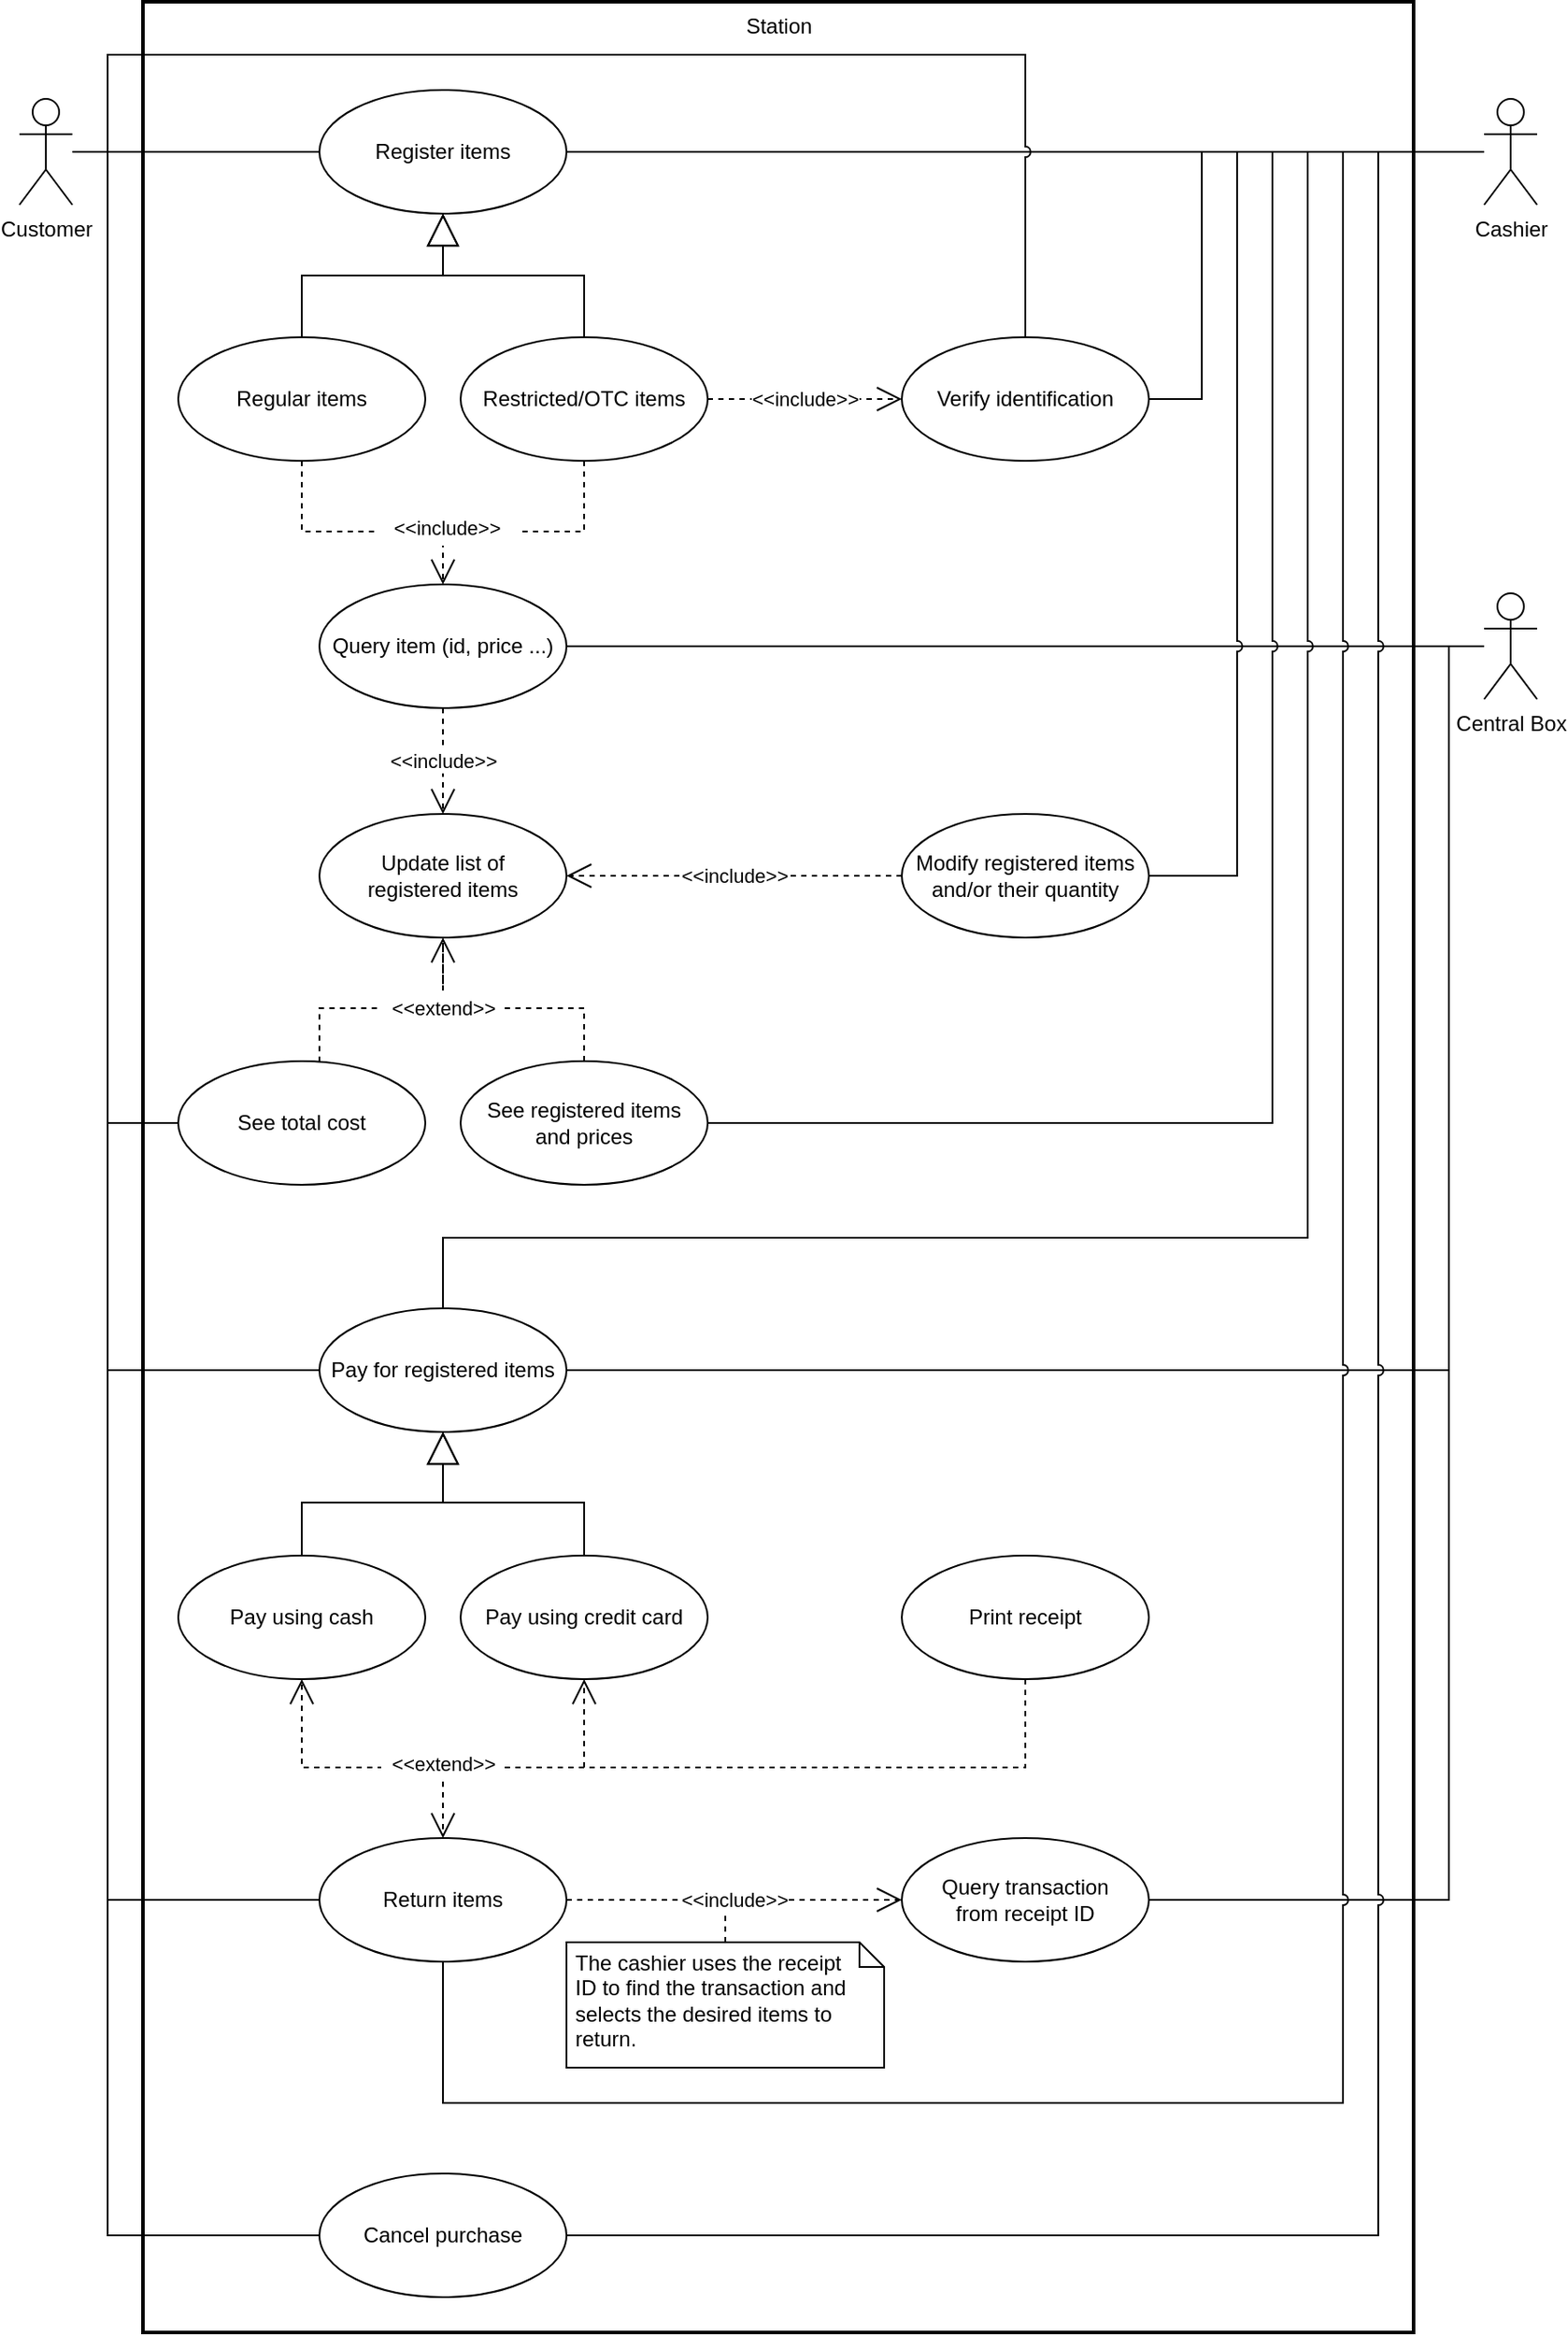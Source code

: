 <mxfile version="13.6.2" type="device"><diagram id="Y6f0YJVs11oIe5JjZaLs" name="Page-1"><mxGraphModel dx="1422" dy="822" grid="1" gridSize="10" guides="1" tooltips="1" connect="1" arrows="1" fold="1" page="1" pageScale="1" pageWidth="1654" pageHeight="1169" math="0" shadow="0"><root><mxCell id="0"/><mxCell id="1" parent="0"/><mxCell id="XMEntO4MuWR72I-b-z3g-2" value="Station" style="html=1;verticalAlign=top;movable=0;resizable=0;rotatable=0;deletable=0;editable=0;connectable=0;strokeWidth=2;" parent="1" vertex="1"><mxGeometry x="120" y="40" width="720" height="1320" as="geometry"/></mxCell><mxCell id="XMEntO4MuWR72I-b-z3g-18" style="edgeStyle=orthogonalEdgeStyle;rounded=0;orthogonalLoop=1;jettySize=auto;html=1;endArrow=none;endFill=0;" parent="1" source="XMEntO4MuWR72I-b-z3g-1" target="XMEntO4MuWR72I-b-z3g-14" edge="1"><mxGeometry relative="1" as="geometry"/></mxCell><mxCell id="XMEntO4MuWR72I-b-z3g-44" style="edgeStyle=orthogonalEdgeStyle;rounded=0;orthogonalLoop=1;jettySize=auto;html=1;endArrow=none;endFill=0;entryX=0;entryY=0.5;entryDx=0;entryDy=0;" parent="1" source="XMEntO4MuWR72I-b-z3g-1" target="XMEntO4MuWR72I-b-z3g-19" edge="1"><mxGeometry relative="1" as="geometry"><Array as="points"><mxPoint x="100" y="125"/><mxPoint x="100" y="675"/></Array></mxGeometry></mxCell><mxCell id="-qZa9iJqdjEdqCrQ5NW0-25" style="edgeStyle=orthogonalEdgeStyle;rounded=0;orthogonalLoop=1;jettySize=auto;html=1;endArrow=none;endFill=0;" parent="1" source="XMEntO4MuWR72I-b-z3g-1" target="XMEntO4MuWR72I-b-z3g-21" edge="1"><mxGeometry relative="1" as="geometry"><Array as="points"><mxPoint x="100" y="125"/><mxPoint x="100" y="815"/></Array></mxGeometry></mxCell><mxCell id="-qZa9iJqdjEdqCrQ5NW0-28" style="edgeStyle=orthogonalEdgeStyle;rounded=0;orthogonalLoop=1;jettySize=auto;html=1;endArrow=none;endFill=0;" parent="1" source="XMEntO4MuWR72I-b-z3g-1" target="XMEntO4MuWR72I-b-z3g-20" edge="1"><mxGeometry relative="1" as="geometry"><Array as="points"><mxPoint x="100" y="125"/><mxPoint x="100" y="1115"/></Array></mxGeometry></mxCell><mxCell id="-qZa9iJqdjEdqCrQ5NW0-32" style="edgeStyle=orthogonalEdgeStyle;rounded=0;jumpStyle=arc;orthogonalLoop=1;jettySize=auto;html=1;endArrow=none;endFill=0;" parent="1" source="XMEntO4MuWR72I-b-z3g-1" target="XMEntO4MuWR72I-b-z3g-24" edge="1"><mxGeometry relative="1" as="geometry"><Array as="points"><mxPoint x="100" y="125"/><mxPoint x="100" y="1305"/></Array></mxGeometry></mxCell><mxCell id="XMEntO4MuWR72I-b-z3g-1" value="&lt;span style=&quot;background-color: rgb(255 , 255 , 255)&quot;&gt;Customer&lt;/span&gt;" style="shape=umlActor;verticalLabelPosition=bottom;verticalAlign=top;html=1;" parent="1" vertex="1"><mxGeometry x="50" y="95" width="30" height="60" as="geometry"/></mxCell><mxCell id="XMEntO4MuWR72I-b-z3g-55" style="edgeStyle=orthogonalEdgeStyle;rounded=0;orthogonalLoop=1;jettySize=auto;html=1;entryX=1;entryY=0.5;entryDx=0;entryDy=0;endArrow=none;endFill=0;fontSize=11;" parent="1" source="XMEntO4MuWR72I-b-z3g-4" target="XMEntO4MuWR72I-b-z3g-40" edge="1"><mxGeometry relative="1" as="geometry"/></mxCell><mxCell id="-qZa9iJqdjEdqCrQ5NW0-24" style="edgeStyle=orthogonalEdgeStyle;rounded=0;orthogonalLoop=1;jettySize=auto;html=1;endArrow=none;endFill=0;" parent="1" source="XMEntO4MuWR72I-b-z3g-4" target="-qZa9iJqdjEdqCrQ5NW0-19" edge="1"><mxGeometry relative="1" as="geometry"><Array as="points"><mxPoint x="860" y="405"/><mxPoint x="860" y="1115"/></Array></mxGeometry></mxCell><mxCell id="-qZa9iJqdjEdqCrQ5NW0-27" style="edgeStyle=orthogonalEdgeStyle;rounded=0;orthogonalLoop=1;jettySize=auto;html=1;endArrow=none;endFill=0;" parent="1" source="XMEntO4MuWR72I-b-z3g-4" target="XMEntO4MuWR72I-b-z3g-21" edge="1"><mxGeometry relative="1" as="geometry"><Array as="points"><mxPoint x="860" y="405"/><mxPoint x="860" y="815"/></Array></mxGeometry></mxCell><mxCell id="XMEntO4MuWR72I-b-z3g-4" value="Central Box" style="shape=umlActor;verticalLabelPosition=bottom;verticalAlign=top;html=1;" parent="1" vertex="1"><mxGeometry x="880" y="375" width="30" height="60" as="geometry"/></mxCell><mxCell id="XMEntO4MuWR72I-b-z3g-43" style="edgeStyle=orthogonalEdgeStyle;rounded=0;orthogonalLoop=1;jettySize=auto;html=1;endArrow=none;endFill=0;" parent="1" source="XMEntO4MuWR72I-b-z3g-9" target="XMEntO4MuWR72I-b-z3g-14" edge="1"><mxGeometry relative="1" as="geometry"/></mxCell><mxCell id="-qZa9iJqdjEdqCrQ5NW0-30" style="edgeStyle=orthogonalEdgeStyle;rounded=0;jumpStyle=arc;orthogonalLoop=1;jettySize=auto;html=1;endArrow=none;endFill=0;" parent="1" source="XMEntO4MuWR72I-b-z3g-9" target="XMEntO4MuWR72I-b-z3g-20" edge="1"><mxGeometry relative="1" as="geometry"><Array as="points"><mxPoint x="800" y="125"/><mxPoint x="800" y="1230"/><mxPoint x="290" y="1230"/></Array></mxGeometry></mxCell><mxCell id="-qZa9iJqdjEdqCrQ5NW0-33" style="edgeStyle=orthogonalEdgeStyle;rounded=0;jumpStyle=arc;orthogonalLoop=1;jettySize=auto;html=1;endArrow=none;endFill=0;" parent="1" source="XMEntO4MuWR72I-b-z3g-9" target="XMEntO4MuWR72I-b-z3g-24" edge="1"><mxGeometry relative="1" as="geometry"><Array as="points"><mxPoint x="820" y="125"/><mxPoint x="820" y="1305"/></Array></mxGeometry></mxCell><mxCell id="XMEntO4MuWR72I-b-z3g-9" value="Cashier" style="shape=umlActor;verticalLabelPosition=bottom;verticalAlign=top;html=1;" parent="1" vertex="1"><mxGeometry x="880" y="95" width="30" height="60" as="geometry"/></mxCell><mxCell id="XMEntO4MuWR72I-b-z3g-14" value="Register items" style="ellipse;whiteSpace=wrap;html=1;" parent="1" vertex="1"><mxGeometry x="220" y="90" width="140" height="70" as="geometry"/></mxCell><mxCell id="XMEntO4MuWR72I-b-z3g-19" value="See total cost" style="ellipse;whiteSpace=wrap;html=1;" parent="1" vertex="1"><mxGeometry x="140" y="640" width="140" height="70" as="geometry"/></mxCell><mxCell id="XMEntO4MuWR72I-b-z3g-20" value="Return items" style="ellipse;whiteSpace=wrap;html=1;" parent="1" vertex="1"><mxGeometry x="220" y="1080" width="140" height="70" as="geometry"/></mxCell><mxCell id="XMEntO4MuWR72I-b-z3g-21" value="Pay for registered items" style="ellipse;whiteSpace=wrap;html=1;" parent="1" vertex="1"><mxGeometry x="220" y="780" width="140" height="70" as="geometry"/></mxCell><mxCell id="XMEntO4MuWR72I-b-z3g-22" value="Print receipt" style="ellipse;whiteSpace=wrap;html=1;" parent="1" vertex="1"><mxGeometry x="550" y="920" width="140" height="70" as="geometry"/></mxCell><mxCell id="XMEntO4MuWR72I-b-z3g-23" value="Modify registered items and/or their quantity" style="ellipse;whiteSpace=wrap;html=1;" parent="1" vertex="1"><mxGeometry x="550" y="500" width="140" height="70" as="geometry"/></mxCell><mxCell id="XMEntO4MuWR72I-b-z3g-24" value="Cancel purchase" style="ellipse;whiteSpace=wrap;html=1;" parent="1" vertex="1"><mxGeometry x="220" y="1270" width="140" height="70" as="geometry"/></mxCell><mxCell id="XMEntO4MuWR72I-b-z3g-39" style="edgeStyle=orthogonalEdgeStyle;rounded=0;orthogonalLoop=1;jettySize=auto;html=1;endArrow=none;endFill=0;" parent="1" source="XMEntO4MuWR72I-b-z3g-30" target="XMEntO4MuWR72I-b-z3g-9" edge="1"><mxGeometry relative="1" as="geometry"><Array as="points"><mxPoint x="720" y="265"/><mxPoint x="720" y="125"/></Array></mxGeometry></mxCell><mxCell id="XMEntO4MuWR72I-b-z3g-30" value="Verify identification" style="ellipse;whiteSpace=wrap;html=1;" parent="1" vertex="1"><mxGeometry x="550" y="230" width="140" height="70" as="geometry"/></mxCell><mxCell id="XMEntO4MuWR72I-b-z3g-51" style="edgeStyle=orthogonalEdgeStyle;rounded=0;orthogonalLoop=1;jettySize=auto;html=1;entryX=0.5;entryY=0;entryDx=0;entryDy=0;endArrow=none;endFill=0;dashed=1;" parent="1" source="XMEntO4MuWR72I-b-z3g-31" target="XMEntO4MuWR72I-b-z3g-40" edge="1"><mxGeometry relative="1" as="geometry"><Array as="points"><mxPoint x="370" y="340"/><mxPoint x="290" y="340"/></Array></mxGeometry></mxCell><mxCell id="XMEntO4MuWR72I-b-z3g-31" value="Restricted/OTC items" style="ellipse;whiteSpace=wrap;html=1;" parent="1" vertex="1"><mxGeometry x="300" y="230" width="140" height="70" as="geometry"/></mxCell><mxCell id="XMEntO4MuWR72I-b-z3g-33" value="" style="endArrow=block;endSize=16;endFill=0;html=1;edgeStyle=orthogonalEdgeStyle;rounded=0;exitX=0.5;exitY=0;exitDx=0;exitDy=0;" parent="1" source="XMEntO4MuWR72I-b-z3g-31" target="XMEntO4MuWR72I-b-z3g-14" edge="1"><mxGeometry width="160" relative="1" as="geometry"><mxPoint x="390" y="270" as="sourcePoint"/><mxPoint x="550" y="270" as="targetPoint"/></mxGeometry></mxCell><mxCell id="XMEntO4MuWR72I-b-z3g-34" value="&amp;lt;&amp;lt;include&amp;gt;&amp;gt;" style="endArrow=open;endSize=12;dashed=1;html=1;exitX=1;exitY=0.5;exitDx=0;exitDy=0;rounded=0;edgeStyle=orthogonalEdgeStyle;" parent="1" source="XMEntO4MuWR72I-b-z3g-31" target="XMEntO4MuWR72I-b-z3g-30" edge="1"><mxGeometry width="160" relative="1" as="geometry"><mxPoint x="390" y="270" as="sourcePoint"/><mxPoint x="550" y="270" as="targetPoint"/></mxGeometry></mxCell><mxCell id="XMEntO4MuWR72I-b-z3g-50" style="edgeStyle=orthogonalEdgeStyle;rounded=0;orthogonalLoop=1;jettySize=auto;html=1;entryX=0.5;entryY=0;entryDx=0;entryDy=0;endArrow=open;endFill=0;dashed=1;startSize=12;endSize=12;exitX=0.5;exitY=1;exitDx=0;exitDy=0;" parent="1" source="XMEntO4MuWR72I-b-z3g-36" target="XMEntO4MuWR72I-b-z3g-40" edge="1"><mxGeometry relative="1" as="geometry"><Array as="points"><mxPoint x="210" y="340"/><mxPoint x="290" y="340"/></Array></mxGeometry></mxCell><mxCell id="XMEntO4MuWR72I-b-z3g-36" value="Regular items" style="ellipse;whiteSpace=wrap;html=1;" parent="1" vertex="1"><mxGeometry x="140" y="230" width="140" height="70" as="geometry"/></mxCell><mxCell id="XMEntO4MuWR72I-b-z3g-38" value="" style="endArrow=block;endSize=16;endFill=0;html=1;edgeStyle=orthogonalEdgeStyle;rounded=0;exitX=0.5;exitY=0;exitDx=0;exitDy=0;" parent="1" source="XMEntO4MuWR72I-b-z3g-36" target="XMEntO4MuWR72I-b-z3g-14" edge="1"><mxGeometry width="160" relative="1" as="geometry"><mxPoint x="380" y="240" as="sourcePoint"/><mxPoint x="300" y="170" as="targetPoint"/></mxGeometry></mxCell><mxCell id="XMEntO4MuWR72I-b-z3g-40" value="Query item (id, price ...)" style="ellipse;whiteSpace=wrap;html=1;" parent="1" vertex="1"><mxGeometry x="220" y="370" width="140" height="70" as="geometry"/></mxCell><mxCell id="XMEntO4MuWR72I-b-z3g-42" value="See registered items&lt;br&gt;and prices" style="ellipse;whiteSpace=wrap;html=1;" parent="1" vertex="1"><mxGeometry x="300" y="640" width="140" height="70" as="geometry"/></mxCell><mxCell id="XMEntO4MuWR72I-b-z3g-47" value="Update list of&lt;br&gt;registered items" style="ellipse;whiteSpace=wrap;html=1;" parent="1" vertex="1"><mxGeometry x="220" y="500" width="140" height="70" as="geometry"/></mxCell><mxCell id="XMEntO4MuWR72I-b-z3g-54" value="&amp;lt;&amp;lt;include&amp;gt;&amp;gt;" style="text;html=1;align=center;verticalAlign=middle;resizable=0;points=[];autosize=1;fillColor=#ffffff;fontSize=11;" parent="1" vertex="1"><mxGeometry x="252" y="328" width="80" height="20" as="geometry"/></mxCell><mxCell id="XMEntO4MuWR72I-b-z3g-56" value="&amp;lt;&amp;lt;include&amp;gt;&amp;gt;" style="endArrow=open;endSize=12;dashed=1;html=1;fontSize=11;" parent="1" source="XMEntO4MuWR72I-b-z3g-40" target="XMEntO4MuWR72I-b-z3g-47" edge="1"><mxGeometry width="160" relative="1" as="geometry"><mxPoint x="390" y="430" as="sourcePoint"/><mxPoint x="550" y="430" as="targetPoint"/><mxPoint as="offset"/></mxGeometry></mxCell><mxCell id="XMEntO4MuWR72I-b-z3g-45" style="edgeStyle=orthogonalEdgeStyle;rounded=0;orthogonalLoop=1;jettySize=auto;html=1;endArrow=none;endFill=0;jumpStyle=arc;entryX=1;entryY=0.5;entryDx=0;entryDy=0;" parent="1" source="XMEntO4MuWR72I-b-z3g-9" target="XMEntO4MuWR72I-b-z3g-42" edge="1"><mxGeometry relative="1" as="geometry"><Array as="points"><mxPoint x="760" y="125"/><mxPoint x="760" y="675"/></Array></mxGeometry></mxCell><mxCell id="XMEntO4MuWR72I-b-z3g-57" value="&amp;lt;&amp;lt;include&amp;gt;&amp;gt;" style="endArrow=open;endSize=12;dashed=1;html=1;fontSize=11;" parent="1" source="XMEntO4MuWR72I-b-z3g-23" target="XMEntO4MuWR72I-b-z3g-47" edge="1"><mxGeometry width="160" relative="1" as="geometry"><mxPoint x="300" y="450" as="sourcePoint"/><mxPoint x="300" y="510" as="targetPoint"/><mxPoint as="offset"/></mxGeometry></mxCell><mxCell id="XMEntO4MuWR72I-b-z3g-58" style="edgeStyle=orthogonalEdgeStyle;rounded=0;orthogonalLoop=1;jettySize=auto;html=1;endArrow=none;endFill=0;dashed=1;" parent="1" source="XMEntO4MuWR72I-b-z3g-42" target="XMEntO4MuWR72I-b-z3g-47" edge="1"><mxGeometry relative="1" as="geometry"><mxPoint x="370" y="570" as="sourcePoint"/><mxPoint x="290" y="640" as="targetPoint"/><Array as="points"><mxPoint x="370" y="610"/><mxPoint x="290" y="610"/></Array></mxGeometry></mxCell><mxCell id="XMEntO4MuWR72I-b-z3g-59" style="edgeStyle=orthogonalEdgeStyle;rounded=0;orthogonalLoop=1;jettySize=auto;html=1;endArrow=open;endFill=0;dashed=1;startSize=12;endSize=12;" parent="1" source="XMEntO4MuWR72I-b-z3g-19" target="XMEntO4MuWR72I-b-z3g-47" edge="1"><mxGeometry relative="1" as="geometry"><mxPoint x="220" y="570" as="sourcePoint"/><mxPoint x="290" y="640" as="targetPoint"/><Array as="points"><mxPoint x="220" y="610"/><mxPoint x="290" y="610"/></Array></mxGeometry></mxCell><mxCell id="XMEntO4MuWR72I-b-z3g-60" value="&amp;lt;&amp;lt;extend&amp;gt;&amp;gt;" style="text;html=1;align=center;verticalAlign=middle;resizable=0;points=[];autosize=1;fillColor=#ffffff;fontSize=11;" parent="1" vertex="1"><mxGeometry x="255" y="600" width="70" height="20" as="geometry"/></mxCell><mxCell id="XMEntO4MuWR72I-b-z3g-61" style="edgeStyle=orthogonalEdgeStyle;rounded=0;jumpStyle=arc;orthogonalLoop=1;jettySize=auto;html=1;startArrow=none;startFill=0;startSize=12;endArrow=none;endFill=0;endSize=12;fontSize=11;" parent="1" source="XMEntO4MuWR72I-b-z3g-9" target="XMEntO4MuWR72I-b-z3g-23" edge="1"><mxGeometry relative="1" as="geometry"><Array as="points"><mxPoint x="740" y="125"/><mxPoint x="740" y="535"/></Array></mxGeometry></mxCell><mxCell id="XMEntO4MuWR72I-b-z3g-64" style="edgeStyle=orthogonalEdgeStyle;rounded=0;jumpStyle=arc;orthogonalLoop=1;jettySize=auto;html=1;startArrow=none;startFill=0;startSize=12;endArrow=none;endFill=0;endSize=12;fontSize=11;" parent="1" source="XMEntO4MuWR72I-b-z3g-1" target="XMEntO4MuWR72I-b-z3g-30" edge="1"><mxGeometry relative="1" as="geometry"><Array as="points"><mxPoint x="100" y="125"/><mxPoint x="100" y="70"/><mxPoint x="620" y="70"/></Array></mxGeometry></mxCell><mxCell id="-qZa9iJqdjEdqCrQ5NW0-2" value="Pay using cash" style="ellipse;whiteSpace=wrap;html=1;" parent="1" vertex="1"><mxGeometry x="140" y="920" width="140" height="70" as="geometry"/></mxCell><mxCell id="-qZa9iJqdjEdqCrQ5NW0-3" value="Pay using credit card" style="ellipse;whiteSpace=wrap;html=1;" parent="1" vertex="1"><mxGeometry x="300" y="920" width="140" height="70" as="geometry"/></mxCell><mxCell id="-qZa9iJqdjEdqCrQ5NW0-7" value="" style="endArrow=block;endSize=16;endFill=0;html=1;edgeStyle=orthogonalEdgeStyle;rounded=0;exitX=0.5;exitY=0;exitDx=0;exitDy=0;" parent="1" edge="1"><mxGeometry width="160" relative="1" as="geometry"><mxPoint x="370" y="920" as="sourcePoint"/><mxPoint x="290" y="850" as="targetPoint"/><Array as="points"><mxPoint x="370" y="890"/><mxPoint x="290" y="890"/></Array></mxGeometry></mxCell><mxCell id="-qZa9iJqdjEdqCrQ5NW0-8" value="" style="endArrow=block;endSize=16;endFill=0;html=1;edgeStyle=orthogonalEdgeStyle;rounded=0;exitX=0.5;exitY=0;exitDx=0;exitDy=0;entryX=0.5;entryY=1;entryDx=0;entryDy=0;" parent="1" source="-qZa9iJqdjEdqCrQ5NW0-2" target="XMEntO4MuWR72I-b-z3g-21" edge="1"><mxGeometry width="160" relative="1" as="geometry"><mxPoint x="380" y="930" as="sourcePoint"/><mxPoint x="300" y="860" as="targetPoint"/><Array as="points"><mxPoint x="210" y="890"/><mxPoint x="290" y="890"/></Array></mxGeometry></mxCell><mxCell id="-qZa9iJqdjEdqCrQ5NW0-11" style="edgeStyle=orthogonalEdgeStyle;rounded=0;orthogonalLoop=1;jettySize=auto;html=1;endArrow=open;endFill=0;dashed=1;startSize=12;endSize=12;entryX=0.5;entryY=1;entryDx=0;entryDy=0;" parent="1" target="-qZa9iJqdjEdqCrQ5NW0-3" edge="1"><mxGeometry relative="1" as="geometry"><mxPoint x="370" y="1040" as="sourcePoint"/><mxPoint x="80" y="1010" as="targetPoint"/><Array as="points"><mxPoint x="370" y="1020"/><mxPoint x="370" y="1020"/></Array></mxGeometry></mxCell><mxCell id="-qZa9iJqdjEdqCrQ5NW0-12" style="edgeStyle=orthogonalEdgeStyle;rounded=0;orthogonalLoop=1;jettySize=auto;html=1;endArrow=open;endFill=0;dashed=1;startSize=12;endSize=12;entryX=0.5;entryY=1;entryDx=0;entryDy=0;" parent="1" source="XMEntO4MuWR72I-b-z3g-22" target="-qZa9iJqdjEdqCrQ5NW0-2" edge="1"><mxGeometry relative="1" as="geometry"><mxPoint x="620" y="980" as="sourcePoint"/><mxPoint x="80" y="980" as="targetPoint"/><Array as="points"><mxPoint x="620" y="1040"/><mxPoint x="210" y="1040"/></Array></mxGeometry></mxCell><mxCell id="-qZa9iJqdjEdqCrQ5NW0-14" value="&amp;lt;&amp;lt;extend&amp;gt;&amp;gt;" style="text;html=1;align=center;verticalAlign=middle;resizable=0;points=[];autosize=1;fillColor=#ffffff;fontSize=11;" parent="1" vertex="1"><mxGeometry x="255" y="1028" width="70" height="20" as="geometry"/></mxCell><mxCell id="-qZa9iJqdjEdqCrQ5NW0-17" value="&lt;br&gt;" style="endArrow=open;endSize=12;dashed=1;html=1;fontSize=11;rounded=0;" parent="1" source="-qZa9iJqdjEdqCrQ5NW0-14" target="XMEntO4MuWR72I-b-z3g-20" edge="1"><mxGeometry width="160" relative="1" as="geometry"><mxPoint x="620" y="1050" as="sourcePoint"/><mxPoint x="370" y="545" as="targetPoint"/><mxPoint as="offset"/></mxGeometry></mxCell><mxCell id="-qZa9iJqdjEdqCrQ5NW0-19" value="Query transaction&lt;br&gt;from receipt ID" style="ellipse;whiteSpace=wrap;html=1;" parent="1" vertex="1"><mxGeometry x="550" y="1080" width="140" height="70" as="geometry"/></mxCell><mxCell id="-qZa9iJqdjEdqCrQ5NW0-23" style="edgeStyle=orthogonalEdgeStyle;rounded=0;orthogonalLoop=1;jettySize=auto;html=1;dashed=1;endArrow=none;endFill=0;" parent="1" source="-qZa9iJqdjEdqCrQ5NW0-20" edge="1"><mxGeometry relative="1" as="geometry"><mxPoint x="450" y="1120" as="targetPoint"/><mxPoint x="680" y="1050" as="sourcePoint"/></mxGeometry></mxCell><mxCell id="-qZa9iJqdjEdqCrQ5NW0-20" value="The cashier uses the receipt&lt;br&gt;ID to find the transaction and selects the desired items to return." style="shape=note;whiteSpace=wrap;html=1;size=14;verticalAlign=middle;align=left;spacingTop=-6;labelBackgroundColor=none;spacingLeft=3;" parent="1" vertex="1"><mxGeometry x="360" y="1139" width="180" height="71" as="geometry"/></mxCell><mxCell id="-qZa9iJqdjEdqCrQ5NW0-21" value="&amp;lt;&amp;lt;include&amp;gt;&amp;gt;" style="endArrow=open;endSize=12;dashed=1;html=1;fontSize=11;" parent="1" source="XMEntO4MuWR72I-b-z3g-20" target="-qZa9iJqdjEdqCrQ5NW0-19" edge="1"><mxGeometry width="160" relative="1" as="geometry"><mxPoint x="570" y="555" as="sourcePoint"/><mxPoint x="380" y="555" as="targetPoint"/><mxPoint as="offset"/></mxGeometry></mxCell><mxCell id="-qZa9iJqdjEdqCrQ5NW0-29" style="edgeStyle=orthogonalEdgeStyle;rounded=0;orthogonalLoop=1;jettySize=auto;html=1;endArrow=none;endFill=0;jumpStyle=arc;" parent="1" source="XMEntO4MuWR72I-b-z3g-9" target="XMEntO4MuWR72I-b-z3g-21" edge="1"><mxGeometry relative="1" as="geometry"><Array as="points"><mxPoint x="780" y="125"/><mxPoint x="780" y="740"/><mxPoint x="290" y="740"/></Array></mxGeometry></mxCell></root></mxGraphModel></diagram></mxfile>